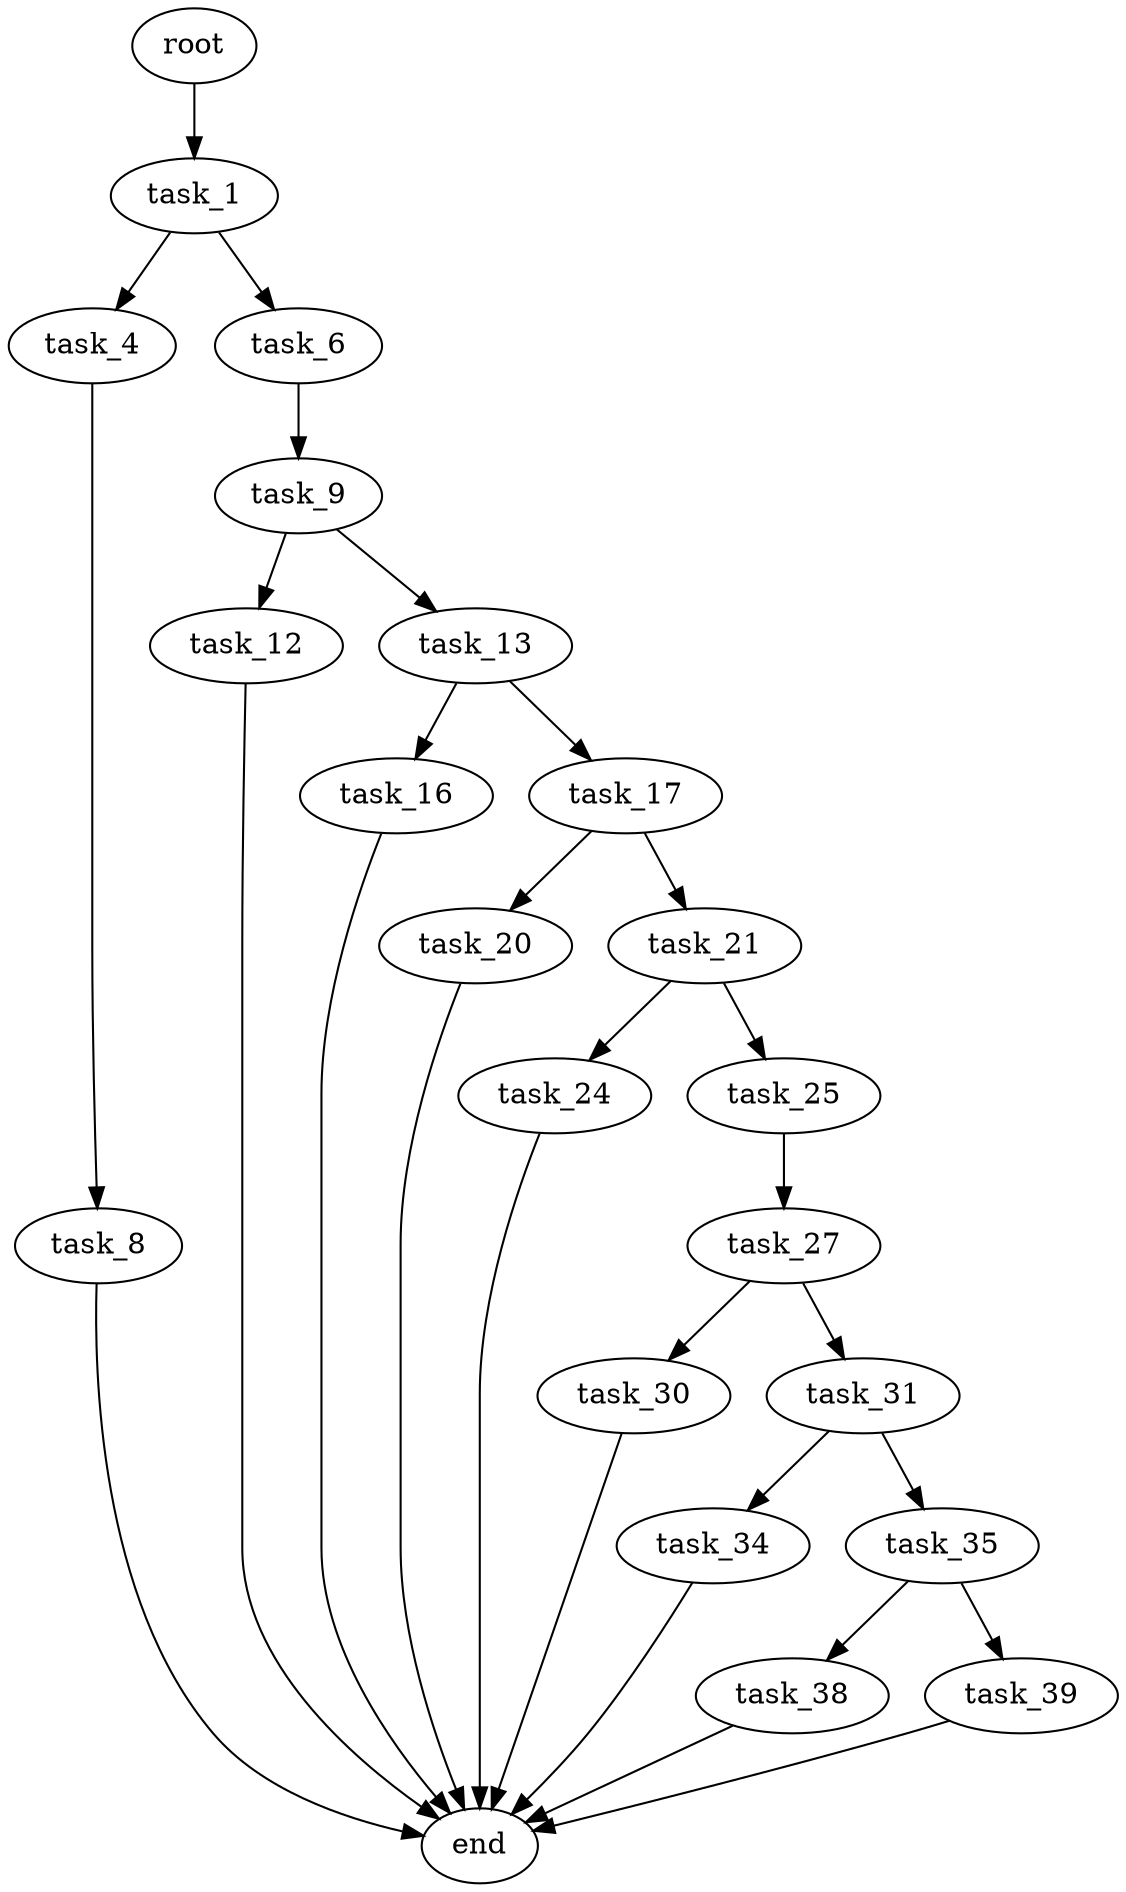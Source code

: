 digraph G {
  root [size="0.000000"];
  task_1 [size="782757789696.000000"];
  task_4 [size="167979823884.000000"];
  task_6 [size="10397943460.000000"];
  task_8 [size="6444262504.000000"];
  task_9 [size="1391882737.000000"];
  task_12 [size="46519982185.000000"];
  task_13 [size="36304785363.000000"];
  task_16 [size="68719476736.000000"];
  task_17 [size="28991029248.000000"];
  task_20 [size="11794477990.000000"];
  task_21 [size="622444978831.000000"];
  task_24 [size="231928233984.000000"];
  task_25 [size="2981830408.000000"];
  task_27 [size="68719476736.000000"];
  task_30 [size="4061515772.000000"];
  task_31 [size="555232945677.000000"];
  task_34 [size="24402689281.000000"];
  task_35 [size="602863739.000000"];
  task_38 [size="68719476736.000000"];
  task_39 [size="68719476736.000000"];
  end [size="0.000000"];

  root -> task_1 [size="1.000000"];
  task_1 -> task_4 [size="679477248.000000"];
  task_1 -> task_6 [size="679477248.000000"];
  task_4 -> task_8 [size="209715200.000000"];
  task_6 -> task_9 [size="209715200.000000"];
  task_8 -> end [size="1.000000"];
  task_9 -> task_12 [size="33554432.000000"];
  task_9 -> task_13 [size="33554432.000000"];
  task_12 -> end [size="1.000000"];
  task_13 -> task_16 [size="679477248.000000"];
  task_13 -> task_17 [size="679477248.000000"];
  task_16 -> end [size="1.000000"];
  task_17 -> task_20 [size="75497472.000000"];
  task_17 -> task_21 [size="75497472.000000"];
  task_20 -> end [size="1.000000"];
  task_21 -> task_24 [size="536870912.000000"];
  task_21 -> task_25 [size="536870912.000000"];
  task_24 -> end [size="1.000000"];
  task_25 -> task_27 [size="301989888.000000"];
  task_27 -> task_30 [size="134217728.000000"];
  task_27 -> task_31 [size="134217728.000000"];
  task_30 -> end [size="1.000000"];
  task_31 -> task_34 [size="679477248.000000"];
  task_31 -> task_35 [size="679477248.000000"];
  task_34 -> end [size="1.000000"];
  task_35 -> task_38 [size="33554432.000000"];
  task_35 -> task_39 [size="33554432.000000"];
  task_38 -> end [size="1.000000"];
  task_39 -> end [size="1.000000"];
}
